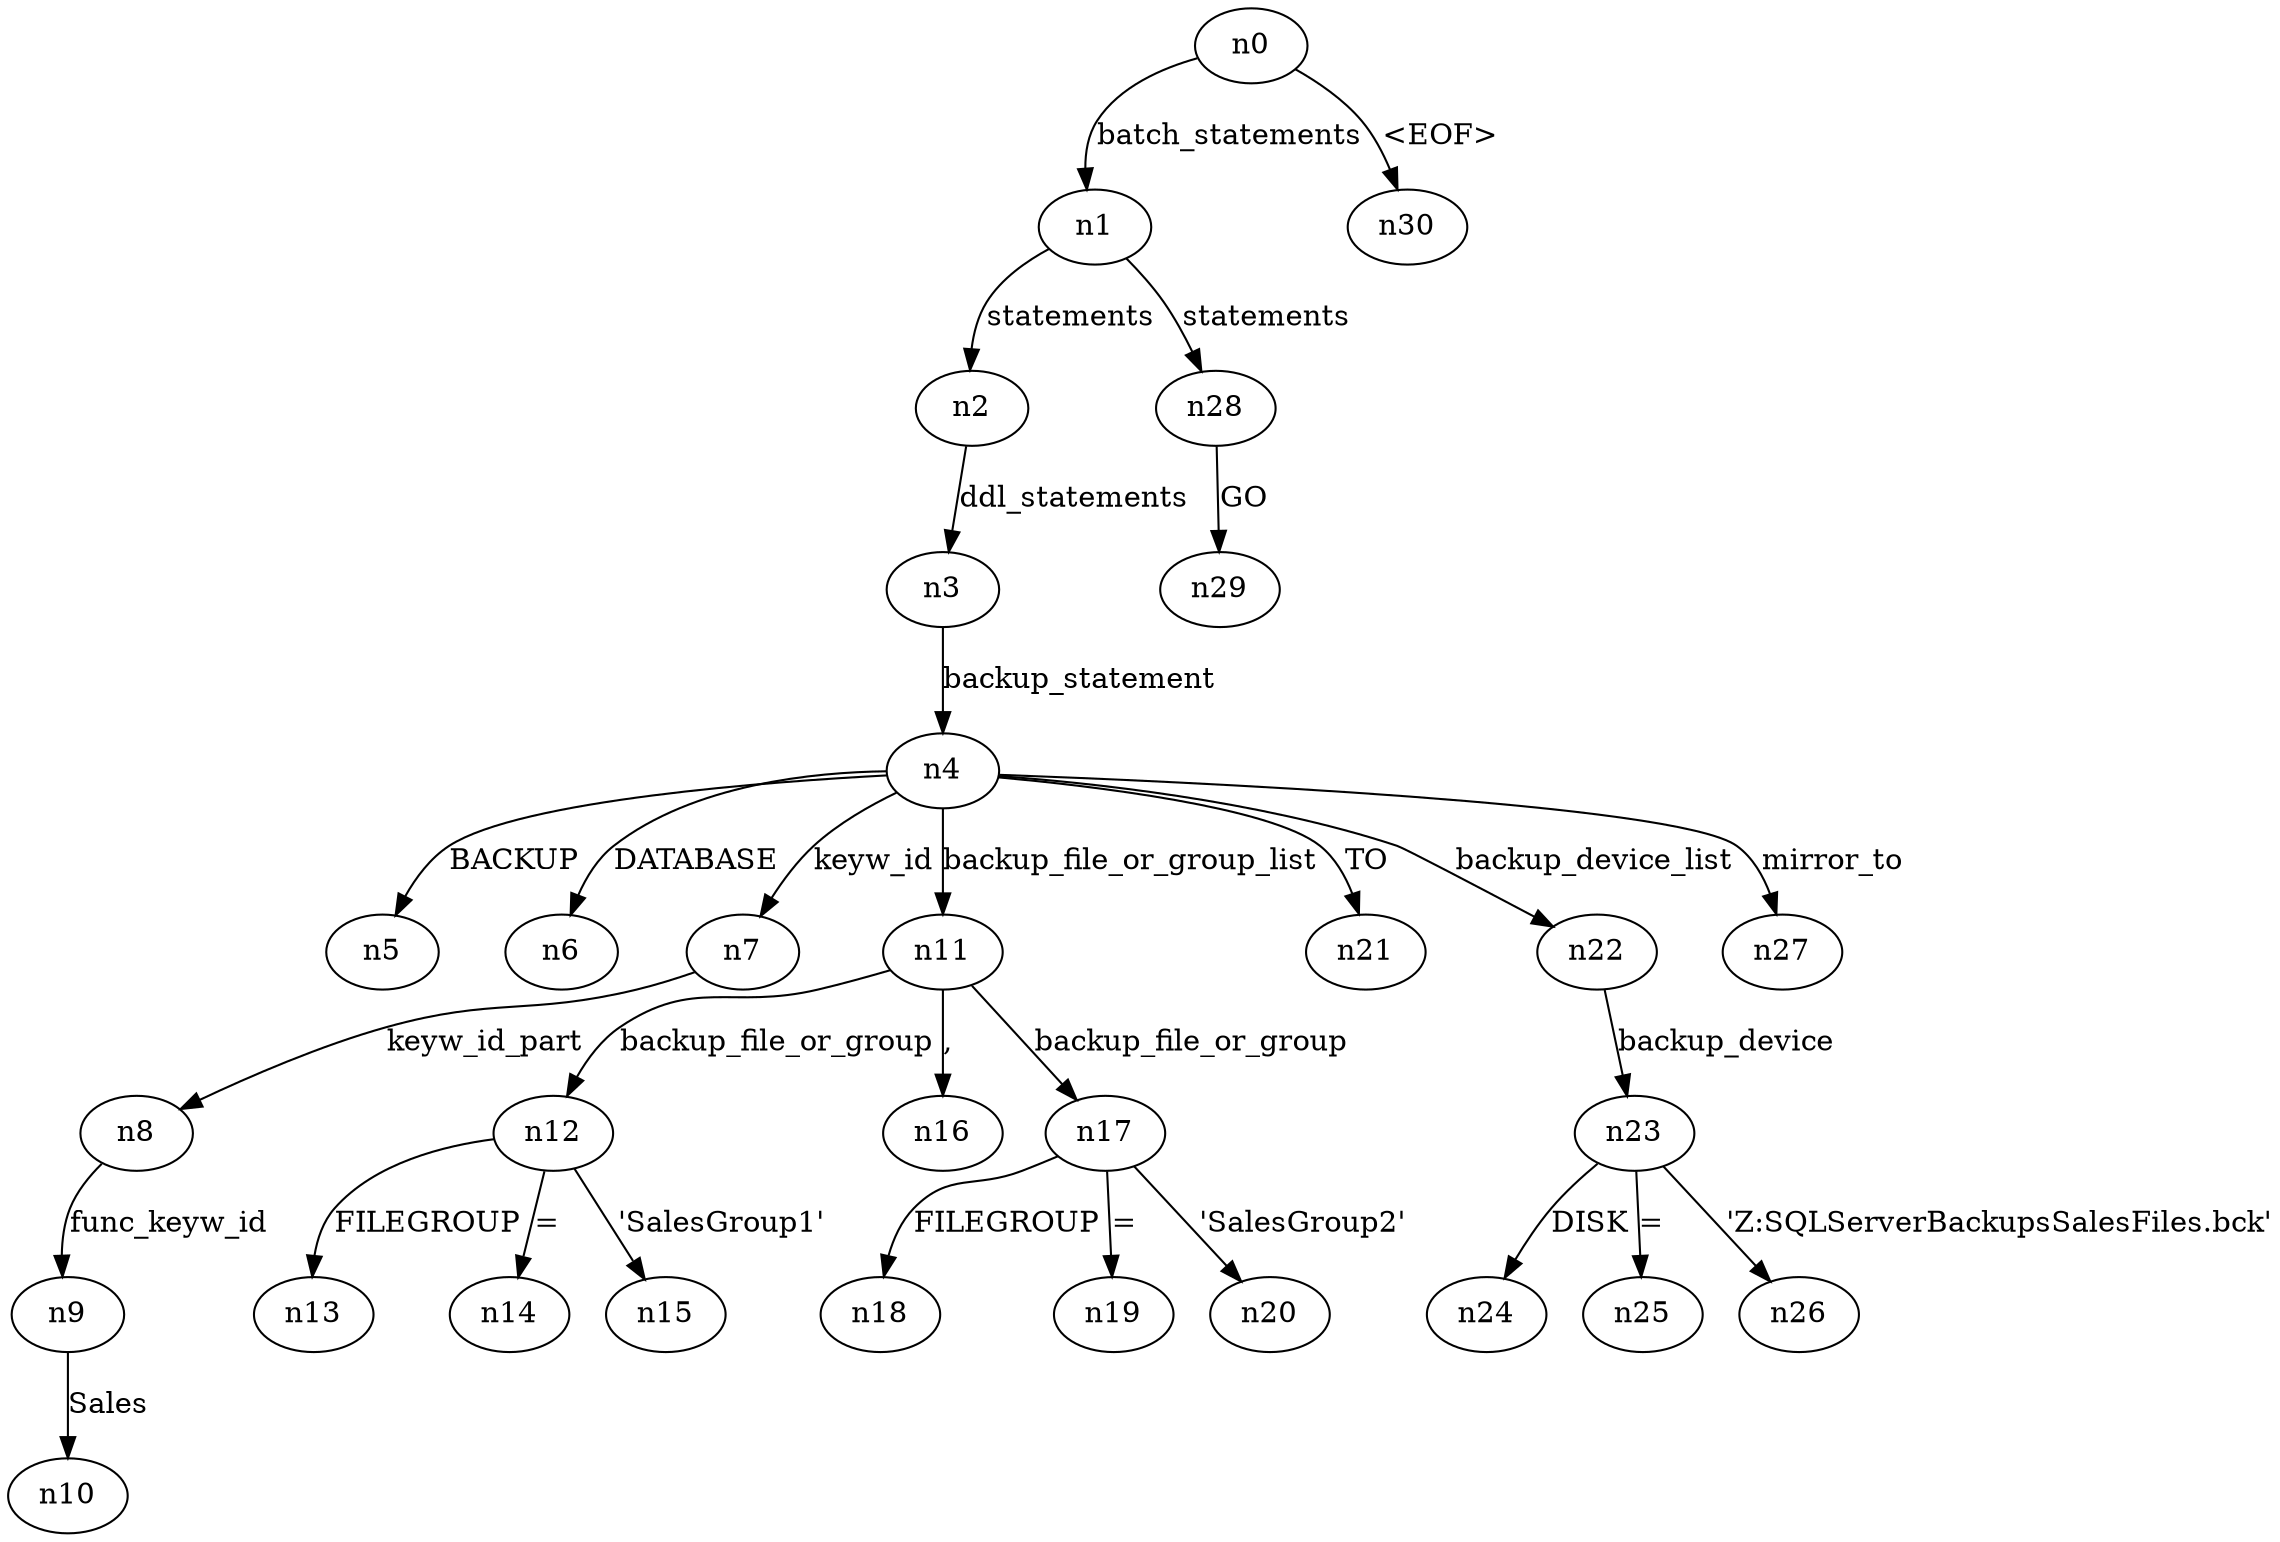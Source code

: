 digraph ParseTree {
  n0 -> n1 [label="batch_statements"];
  n1 -> n2 [label="statements"];
  n2 -> n3 [label="ddl_statements"];
  n3 -> n4 [label="backup_statement"];
  n4 -> n5 [label="BACKUP"];
  n4 -> n6 [label="DATABASE"];
  n4 -> n7 [label="keyw_id"];
  n7 -> n8 [label="keyw_id_part"];
  n8 -> n9 [label="func_keyw_id"];
  n9 -> n10 [label="Sales"];
  n4 -> n11 [label="backup_file_or_group_list"];
  n11 -> n12 [label="backup_file_or_group"];
  n12 -> n13 [label="FILEGROUP"];
  n12 -> n14 [label="="];
  n12 -> n15 [label="'SalesGroup1'"];
  n11 -> n16 [label=","];
  n11 -> n17 [label="backup_file_or_group"];
  n17 -> n18 [label="FILEGROUP"];
  n17 -> n19 [label="="];
  n17 -> n20 [label="'SalesGroup2'"];
  n4 -> n21 [label="TO"];
  n4 -> n22 [label="backup_device_list"];
  n22 -> n23 [label="backup_device"];
  n23 -> n24 [label="DISK"];
  n23 -> n25 [label="="];
  n23 -> n26 [label="'Z:\SQLServerBackups\SalesFiles.bck'"];
  n4 -> n27 [label="mirror_to"];
  n1 -> n28 [label="statements"];
  n28 -> n29 [label="GO"];
  n0 -> n30 [label="<EOF>"];
}
